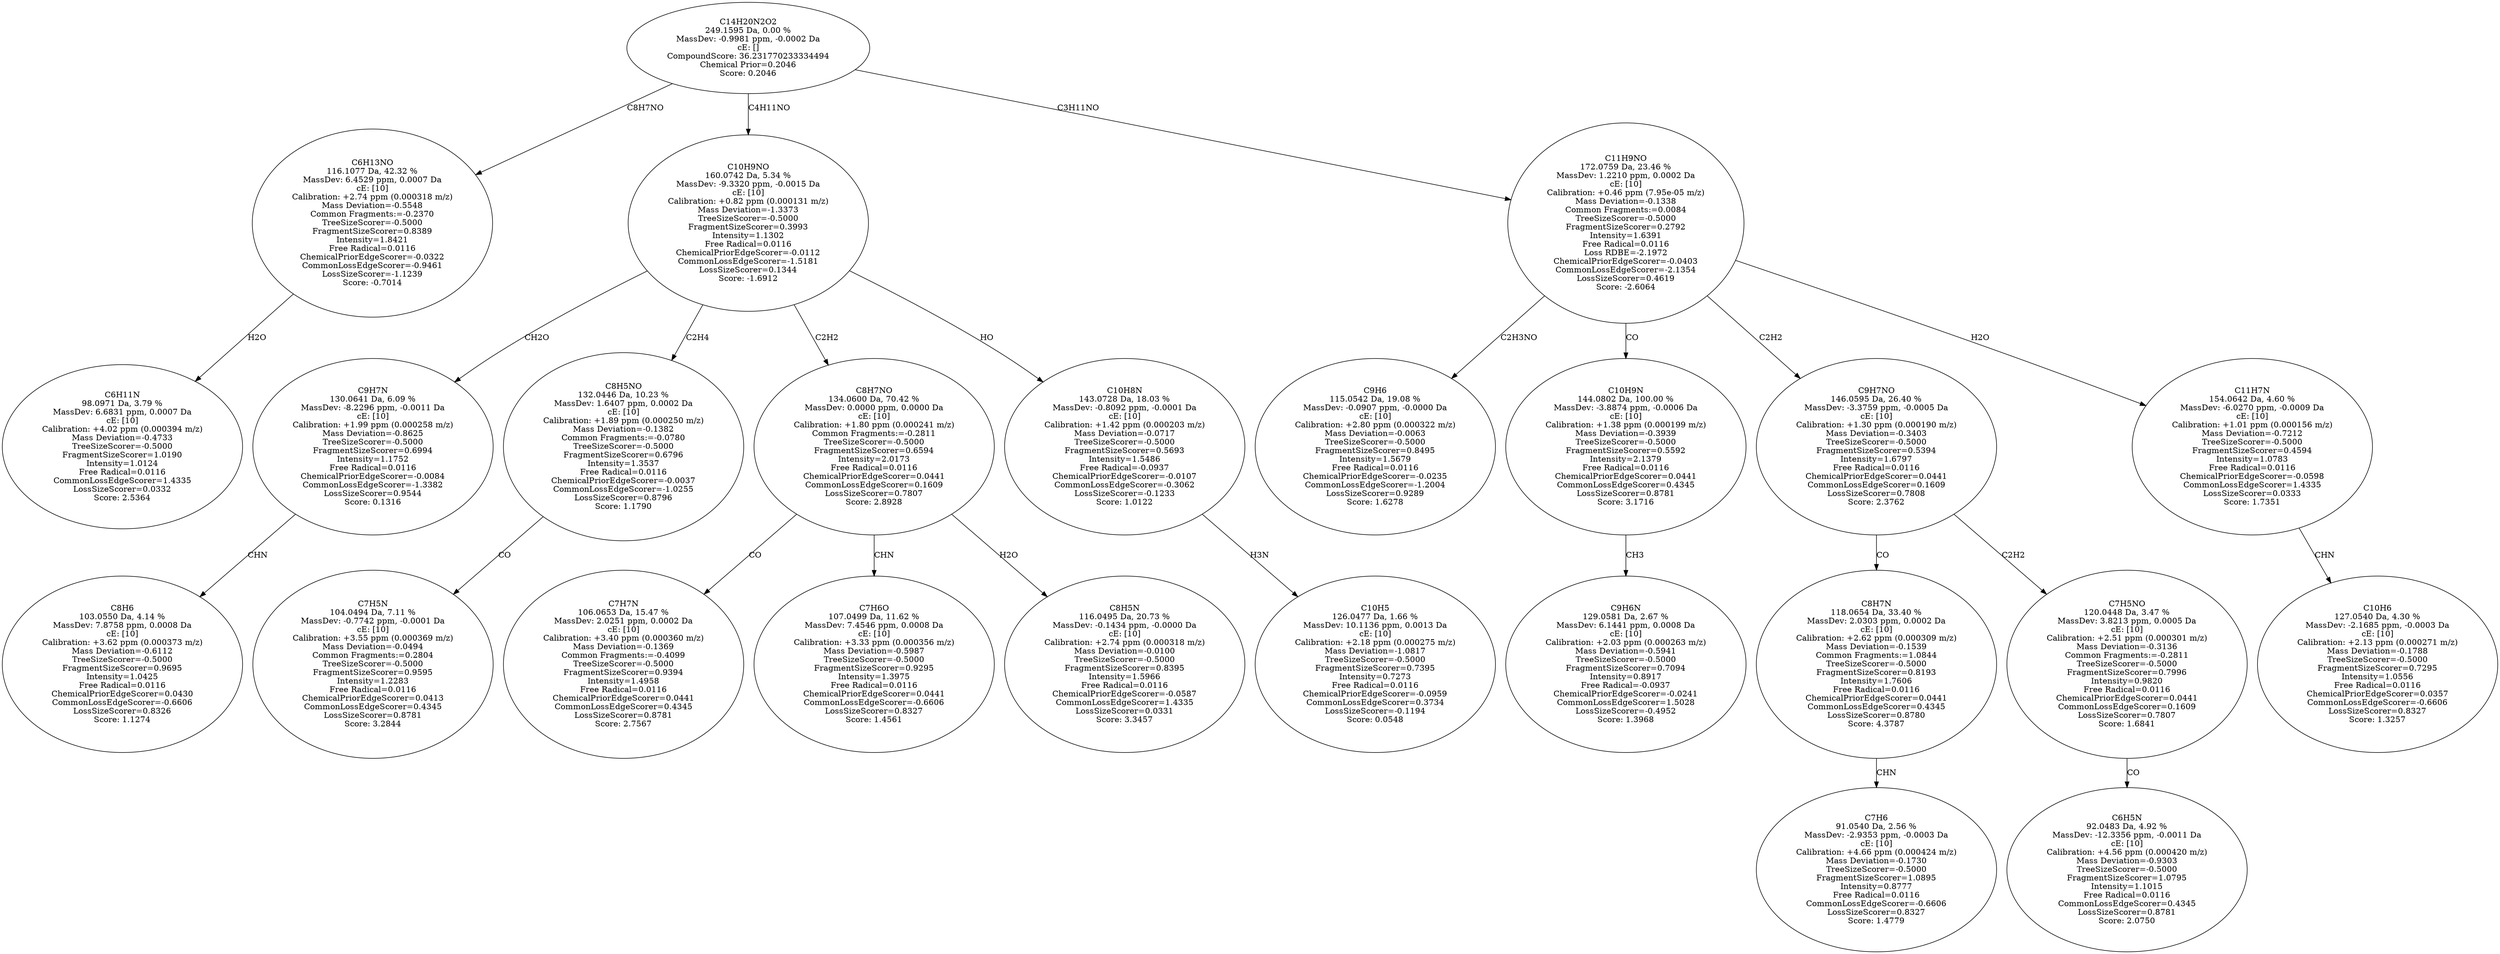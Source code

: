 strict digraph {
v1 [label="C6H11N\n98.0971 Da, 3.79 %\nMassDev: 6.6831 ppm, 0.0007 Da\ncE: [10]\nCalibration: +4.02 ppm (0.000394 m/z)\nMass Deviation=-0.4733\nTreeSizeScorer=-0.5000\nFragmentSizeScorer=1.0190\nIntensity=1.0124\nFree Radical=0.0116\nCommonLossEdgeScorer=1.4335\nLossSizeScorer=0.0332\nScore: 2.5364"];
v2 [label="C6H13NO\n116.1077 Da, 42.32 %\nMassDev: 6.4529 ppm, 0.0007 Da\ncE: [10]\nCalibration: +2.74 ppm (0.000318 m/z)\nMass Deviation=-0.5548\nCommon Fragments:=-0.2370\nTreeSizeScorer=-0.5000\nFragmentSizeScorer=0.8389\nIntensity=1.8421\nFree Radical=0.0116\nChemicalPriorEdgeScorer=-0.0322\nCommonLossEdgeScorer=-0.9461\nLossSizeScorer=-1.1239\nScore: -0.7014"];
v3 [label="C8H6\n103.0550 Da, 4.14 %\nMassDev: 7.8758 ppm, 0.0008 Da\ncE: [10]\nCalibration: +3.62 ppm (0.000373 m/z)\nMass Deviation=-0.6112\nTreeSizeScorer=-0.5000\nFragmentSizeScorer=0.9695\nIntensity=1.0425\nFree Radical=0.0116\nChemicalPriorEdgeScorer=0.0430\nCommonLossEdgeScorer=-0.6606\nLossSizeScorer=0.8326\nScore: 1.1274"];
v4 [label="C9H7N\n130.0641 Da, 6.09 %\nMassDev: -8.2296 ppm, -0.0011 Da\ncE: [10]\nCalibration: +1.99 ppm (0.000258 m/z)\nMass Deviation=-0.8625\nTreeSizeScorer=-0.5000\nFragmentSizeScorer=0.6994\nIntensity=1.1752\nFree Radical=0.0116\nChemicalPriorEdgeScorer=-0.0084\nCommonLossEdgeScorer=-1.3382\nLossSizeScorer=0.9544\nScore: 0.1316"];
v5 [label="C7H5N\n104.0494 Da, 7.11 %\nMassDev: -0.7742 ppm, -0.0001 Da\ncE: [10]\nCalibration: +3.55 ppm (0.000369 m/z)\nMass Deviation=-0.0494\nCommon Fragments:=0.2804\nTreeSizeScorer=-0.5000\nFragmentSizeScorer=0.9595\nIntensity=1.2283\nFree Radical=0.0116\nChemicalPriorEdgeScorer=0.0413\nCommonLossEdgeScorer=0.4345\nLossSizeScorer=0.8781\nScore: 3.2844"];
v6 [label="C8H5NO\n132.0446 Da, 10.23 %\nMassDev: 1.6407 ppm, 0.0002 Da\ncE: [10]\nCalibration: +1.89 ppm (0.000250 m/z)\nMass Deviation=-0.1382\nCommon Fragments:=-0.0780\nTreeSizeScorer=-0.5000\nFragmentSizeScorer=0.6796\nIntensity=1.3537\nFree Radical=0.0116\nChemicalPriorEdgeScorer=-0.0037\nCommonLossEdgeScorer=-1.0255\nLossSizeScorer=0.8796\nScore: 1.1790"];
v7 [label="C7H7N\n106.0653 Da, 15.47 %\nMassDev: 2.0251 ppm, 0.0002 Da\ncE: [10]\nCalibration: +3.40 ppm (0.000360 m/z)\nMass Deviation=-0.1369\nCommon Fragments:=-0.4099\nTreeSizeScorer=-0.5000\nFragmentSizeScorer=0.9394\nIntensity=1.4958\nFree Radical=0.0116\nChemicalPriorEdgeScorer=0.0441\nCommonLossEdgeScorer=0.4345\nLossSizeScorer=0.8781\nScore: 2.7567"];
v8 [label="C7H6O\n107.0499 Da, 11.62 %\nMassDev: 7.4546 ppm, 0.0008 Da\ncE: [10]\nCalibration: +3.33 ppm (0.000356 m/z)\nMass Deviation=-0.5987\nTreeSizeScorer=-0.5000\nFragmentSizeScorer=0.9295\nIntensity=1.3975\nFree Radical=0.0116\nChemicalPriorEdgeScorer=0.0441\nCommonLossEdgeScorer=-0.6606\nLossSizeScorer=0.8327\nScore: 1.4561"];
v9 [label="C8H5N\n116.0495 Da, 20.73 %\nMassDev: -0.1434 ppm, -0.0000 Da\ncE: [10]\nCalibration: +2.74 ppm (0.000318 m/z)\nMass Deviation=-0.0100\nTreeSizeScorer=-0.5000\nFragmentSizeScorer=0.8395\nIntensity=1.5966\nFree Radical=0.0116\nChemicalPriorEdgeScorer=-0.0587\nCommonLossEdgeScorer=1.4335\nLossSizeScorer=0.0331\nScore: 3.3457"];
v10 [label="C8H7NO\n134.0600 Da, 70.42 %\nMassDev: 0.0000 ppm, 0.0000 Da\ncE: [10]\nCalibration: +1.80 ppm (0.000241 m/z)\nCommon Fragments:=-0.2811\nTreeSizeScorer=-0.5000\nFragmentSizeScorer=0.6594\nIntensity=2.0173\nFree Radical=0.0116\nChemicalPriorEdgeScorer=0.0441\nCommonLossEdgeScorer=0.1609\nLossSizeScorer=0.7807\nScore: 2.8928"];
v11 [label="C10H5\n126.0477 Da, 1.66 %\nMassDev: 10.1136 ppm, 0.0013 Da\ncE: [10]\nCalibration: +2.18 ppm (0.000275 m/z)\nMass Deviation=-1.0817\nTreeSizeScorer=-0.5000\nFragmentSizeScorer=0.7395\nIntensity=0.7273\nFree Radical=0.0116\nChemicalPriorEdgeScorer=-0.0959\nCommonLossEdgeScorer=0.3734\nLossSizeScorer=-0.1194\nScore: 0.0548"];
v12 [label="C10H8N\n143.0728 Da, 18.03 %\nMassDev: -0.8092 ppm, -0.0001 Da\ncE: [10]\nCalibration: +1.42 ppm (0.000203 m/z)\nMass Deviation=-0.0717\nTreeSizeScorer=-0.5000\nFragmentSizeScorer=0.5693\nIntensity=1.5486\nFree Radical=-0.0937\nChemicalPriorEdgeScorer=-0.0107\nCommonLossEdgeScorer=-0.3062\nLossSizeScorer=-0.1233\nScore: 1.0122"];
v13 [label="C10H9NO\n160.0742 Da, 5.34 %\nMassDev: -9.3320 ppm, -0.0015 Da\ncE: [10]\nCalibration: +0.82 ppm (0.000131 m/z)\nMass Deviation=-1.3373\nTreeSizeScorer=-0.5000\nFragmentSizeScorer=0.3993\nIntensity=1.1302\nFree Radical=0.0116\nChemicalPriorEdgeScorer=-0.0112\nCommonLossEdgeScorer=-1.5181\nLossSizeScorer=0.1344\nScore: -1.6912"];
v14 [label="C9H6\n115.0542 Da, 19.08 %\nMassDev: -0.0907 ppm, -0.0000 Da\ncE: [10]\nCalibration: +2.80 ppm (0.000322 m/z)\nMass Deviation=-0.0063\nTreeSizeScorer=-0.5000\nFragmentSizeScorer=0.8495\nIntensity=1.5679\nFree Radical=0.0116\nChemicalPriorEdgeScorer=-0.0235\nCommonLossEdgeScorer=-1.2004\nLossSizeScorer=0.9289\nScore: 1.6278"];
v15 [label="C9H6N\n129.0581 Da, 2.67 %\nMassDev: 6.1441 ppm, 0.0008 Da\ncE: [10]\nCalibration: +2.03 ppm (0.000263 m/z)\nMass Deviation=-0.5941\nTreeSizeScorer=-0.5000\nFragmentSizeScorer=0.7094\nIntensity=0.8917\nFree Radical=-0.0937\nChemicalPriorEdgeScorer=-0.0241\nCommonLossEdgeScorer=1.5028\nLossSizeScorer=-0.4952\nScore: 1.3968"];
v16 [label="C10H9N\n144.0802 Da, 100.00 %\nMassDev: -3.8874 ppm, -0.0006 Da\ncE: [10]\nCalibration: +1.38 ppm (0.000199 m/z)\nMass Deviation=-0.3939\nTreeSizeScorer=-0.5000\nFragmentSizeScorer=0.5592\nIntensity=2.1379\nFree Radical=0.0116\nChemicalPriorEdgeScorer=0.0441\nCommonLossEdgeScorer=0.4345\nLossSizeScorer=0.8781\nScore: 3.1716"];
v17 [label="C7H6\n91.0540 Da, 2.56 %\nMassDev: -2.9353 ppm, -0.0003 Da\ncE: [10]\nCalibration: +4.66 ppm (0.000424 m/z)\nMass Deviation=-0.1730\nTreeSizeScorer=-0.5000\nFragmentSizeScorer=1.0895\nIntensity=0.8777\nFree Radical=0.0116\nCommonLossEdgeScorer=-0.6606\nLossSizeScorer=0.8327\nScore: 1.4779"];
v18 [label="C8H7N\n118.0654 Da, 33.40 %\nMassDev: 2.0303 ppm, 0.0002 Da\ncE: [10]\nCalibration: +2.62 ppm (0.000309 m/z)\nMass Deviation=-0.1539\nCommon Fragments:=1.0844\nTreeSizeScorer=-0.5000\nFragmentSizeScorer=0.8193\nIntensity=1.7606\nFree Radical=0.0116\nChemicalPriorEdgeScorer=0.0441\nCommonLossEdgeScorer=0.4345\nLossSizeScorer=0.8780\nScore: 4.3787"];
v19 [label="C6H5N\n92.0483 Da, 4.92 %\nMassDev: -12.3356 ppm, -0.0011 Da\ncE: [10]\nCalibration: +4.56 ppm (0.000420 m/z)\nMass Deviation=-0.9303\nTreeSizeScorer=-0.5000\nFragmentSizeScorer=1.0795\nIntensity=1.1015\nFree Radical=0.0116\nCommonLossEdgeScorer=0.4345\nLossSizeScorer=0.8781\nScore: 2.0750"];
v20 [label="C7H5NO\n120.0448 Da, 3.47 %\nMassDev: 3.8213 ppm, 0.0005 Da\ncE: [10]\nCalibration: +2.51 ppm (0.000301 m/z)\nMass Deviation=-0.3136\nCommon Fragments:=-0.2811\nTreeSizeScorer=-0.5000\nFragmentSizeScorer=0.7996\nIntensity=0.9820\nFree Radical=0.0116\nChemicalPriorEdgeScorer=0.0441\nCommonLossEdgeScorer=0.1609\nLossSizeScorer=0.7807\nScore: 1.6841"];
v21 [label="C9H7NO\n146.0595 Da, 26.40 %\nMassDev: -3.3759 ppm, -0.0005 Da\ncE: [10]\nCalibration: +1.30 ppm (0.000190 m/z)\nMass Deviation=-0.3403\nTreeSizeScorer=-0.5000\nFragmentSizeScorer=0.5394\nIntensity=1.6797\nFree Radical=0.0116\nChemicalPriorEdgeScorer=0.0441\nCommonLossEdgeScorer=0.1609\nLossSizeScorer=0.7808\nScore: 2.3762"];
v22 [label="C10H6\n127.0540 Da, 4.30 %\nMassDev: -2.1685 ppm, -0.0003 Da\ncE: [10]\nCalibration: +2.13 ppm (0.000271 m/z)\nMass Deviation=-0.1788\nTreeSizeScorer=-0.5000\nFragmentSizeScorer=0.7295\nIntensity=1.0556\nFree Radical=0.0116\nChemicalPriorEdgeScorer=0.0357\nCommonLossEdgeScorer=-0.6606\nLossSizeScorer=0.8327\nScore: 1.3257"];
v23 [label="C11H7N\n154.0642 Da, 4.60 %\nMassDev: -6.0270 ppm, -0.0009 Da\ncE: [10]\nCalibration: +1.01 ppm (0.000156 m/z)\nMass Deviation=-0.7212\nTreeSizeScorer=-0.5000\nFragmentSizeScorer=0.4594\nIntensity=1.0783\nFree Radical=0.0116\nChemicalPriorEdgeScorer=-0.0598\nCommonLossEdgeScorer=1.4335\nLossSizeScorer=0.0333\nScore: 1.7351"];
v24 [label="C11H9NO\n172.0759 Da, 23.46 %\nMassDev: 1.2210 ppm, 0.0002 Da\ncE: [10]\nCalibration: +0.46 ppm (7.95e-05 m/z)\nMass Deviation=-0.1338\nCommon Fragments:=0.0084\nTreeSizeScorer=-0.5000\nFragmentSizeScorer=0.2792\nIntensity=1.6391\nFree Radical=0.0116\nLoss RDBE=-2.1972\nChemicalPriorEdgeScorer=-0.0403\nCommonLossEdgeScorer=-2.1354\nLossSizeScorer=0.4619\nScore: -2.6064"];
v25 [label="C14H20N2O2\n249.1595 Da, 0.00 %\nMassDev: -0.9981 ppm, -0.0002 Da\ncE: []\nCompoundScore: 36.231770233334494\nChemical Prior=0.2046\nScore: 0.2046"];
v2 -> v1 [label="H2O"];
v25 -> v2 [label="C8H7NO"];
v4 -> v3 [label="CHN"];
v13 -> v4 [label="CH2O"];
v6 -> v5 [label="CO"];
v13 -> v6 [label="C2H4"];
v10 -> v7 [label="CO"];
v10 -> v8 [label="CHN"];
v10 -> v9 [label="H2O"];
v13 -> v10 [label="C2H2"];
v12 -> v11 [label="H3N"];
v13 -> v12 [label="HO"];
v25 -> v13 [label="C4H11NO"];
v24 -> v14 [label="C2H3NO"];
v16 -> v15 [label="CH3"];
v24 -> v16 [label="CO"];
v18 -> v17 [label="CHN"];
v21 -> v18 [label="CO"];
v20 -> v19 [label="CO"];
v21 -> v20 [label="C2H2"];
v24 -> v21 [label="C2H2"];
v23 -> v22 [label="CHN"];
v24 -> v23 [label="H2O"];
v25 -> v24 [label="C3H11NO"];
}